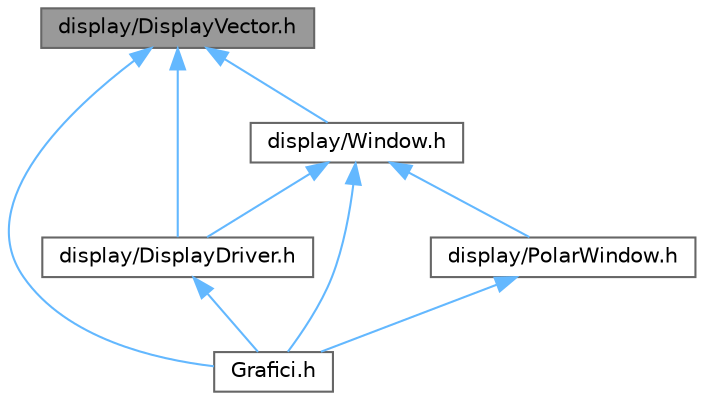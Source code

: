 digraph "display/DisplayVector.h"
{
 // LATEX_PDF_SIZE
  bgcolor="transparent";
  edge [fontname=Helvetica,fontsize=10,labelfontname=Helvetica,labelfontsize=10];
  node [fontname=Helvetica,fontsize=10,shape=box,height=0.2,width=0.4];
  Node1 [label="display/DisplayVector.h",height=0.2,width=0.4,color="gray40", fillcolor="grey60", style="filled", fontcolor="black",tooltip=" "];
  Node1 -> Node2 [dir="back",color="steelblue1",style="solid"];
  Node2 [label="Grafici.h",height=0.2,width=0.4,color="grey40", fillcolor="white", style="filled",URL="$_grafici_8h.html",tooltip=" "];
  Node1 -> Node3 [dir="back",color="steelblue1",style="solid"];
  Node3 [label="display/DisplayDriver.h",height=0.2,width=0.4,color="grey40", fillcolor="white", style="filled",URL="$_display_driver_8h.html",tooltip=" "];
  Node3 -> Node2 [dir="back",color="steelblue1",style="solid"];
  Node1 -> Node4 [dir="back",color="steelblue1",style="solid"];
  Node4 [label="display/Window.h",height=0.2,width=0.4,color="grey40", fillcolor="white", style="filled",URL="$_window_8h.html",tooltip=" "];
  Node4 -> Node2 [dir="back",color="steelblue1",style="solid"];
  Node4 -> Node3 [dir="back",color="steelblue1",style="solid"];
  Node4 -> Node5 [dir="back",color="steelblue1",style="solid"];
  Node5 [label="display/PolarWindow.h",height=0.2,width=0.4,color="grey40", fillcolor="white", style="filled",URL="$_polar_window_8h.html",tooltip=" "];
  Node5 -> Node2 [dir="back",color="steelblue1",style="solid"];
}
